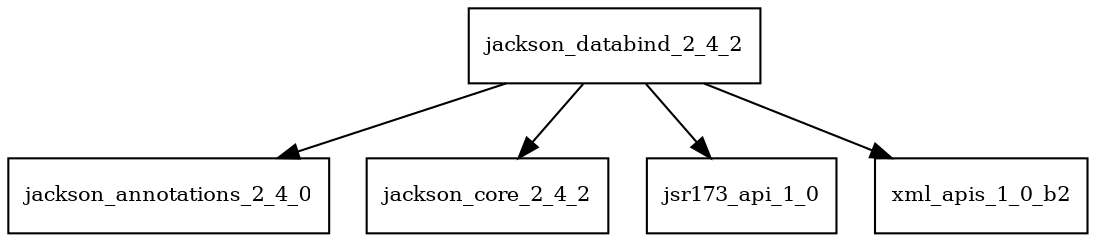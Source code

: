 digraph jackson_databind_2_4_2_dependencies {
  node [shape = box, fontsize=10.0];
  jackson_databind_2_4_2 -> jackson_annotations_2_4_0;
  jackson_databind_2_4_2 -> jackson_core_2_4_2;
  jackson_databind_2_4_2 -> jsr173_api_1_0;
  jackson_databind_2_4_2 -> xml_apis_1_0_b2;
}
